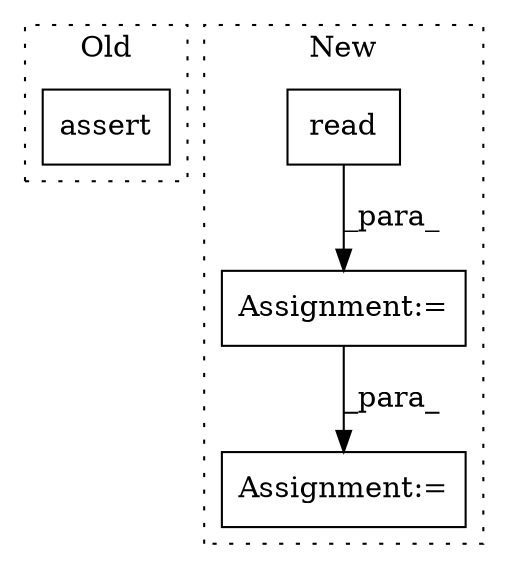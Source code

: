 digraph G {
subgraph cluster0 {
1 [label="assert" a="32" s="5380,5474" l="9,1" shape="box"];
label = "Old";
style="dotted";
}
subgraph cluster1 {
2 [label="read" a="32" s="5749" l="6" shape="box"];
3 [label="Assignment:=" a="7" s="5617" l="16" shape="box"];
4 [label="Assignment:=" a="7" s="5716" l="61" shape="box"];
label = "New";
style="dotted";
}
2 -> 4 [label="_para_"];
4 -> 3 [label="_para_"];
}